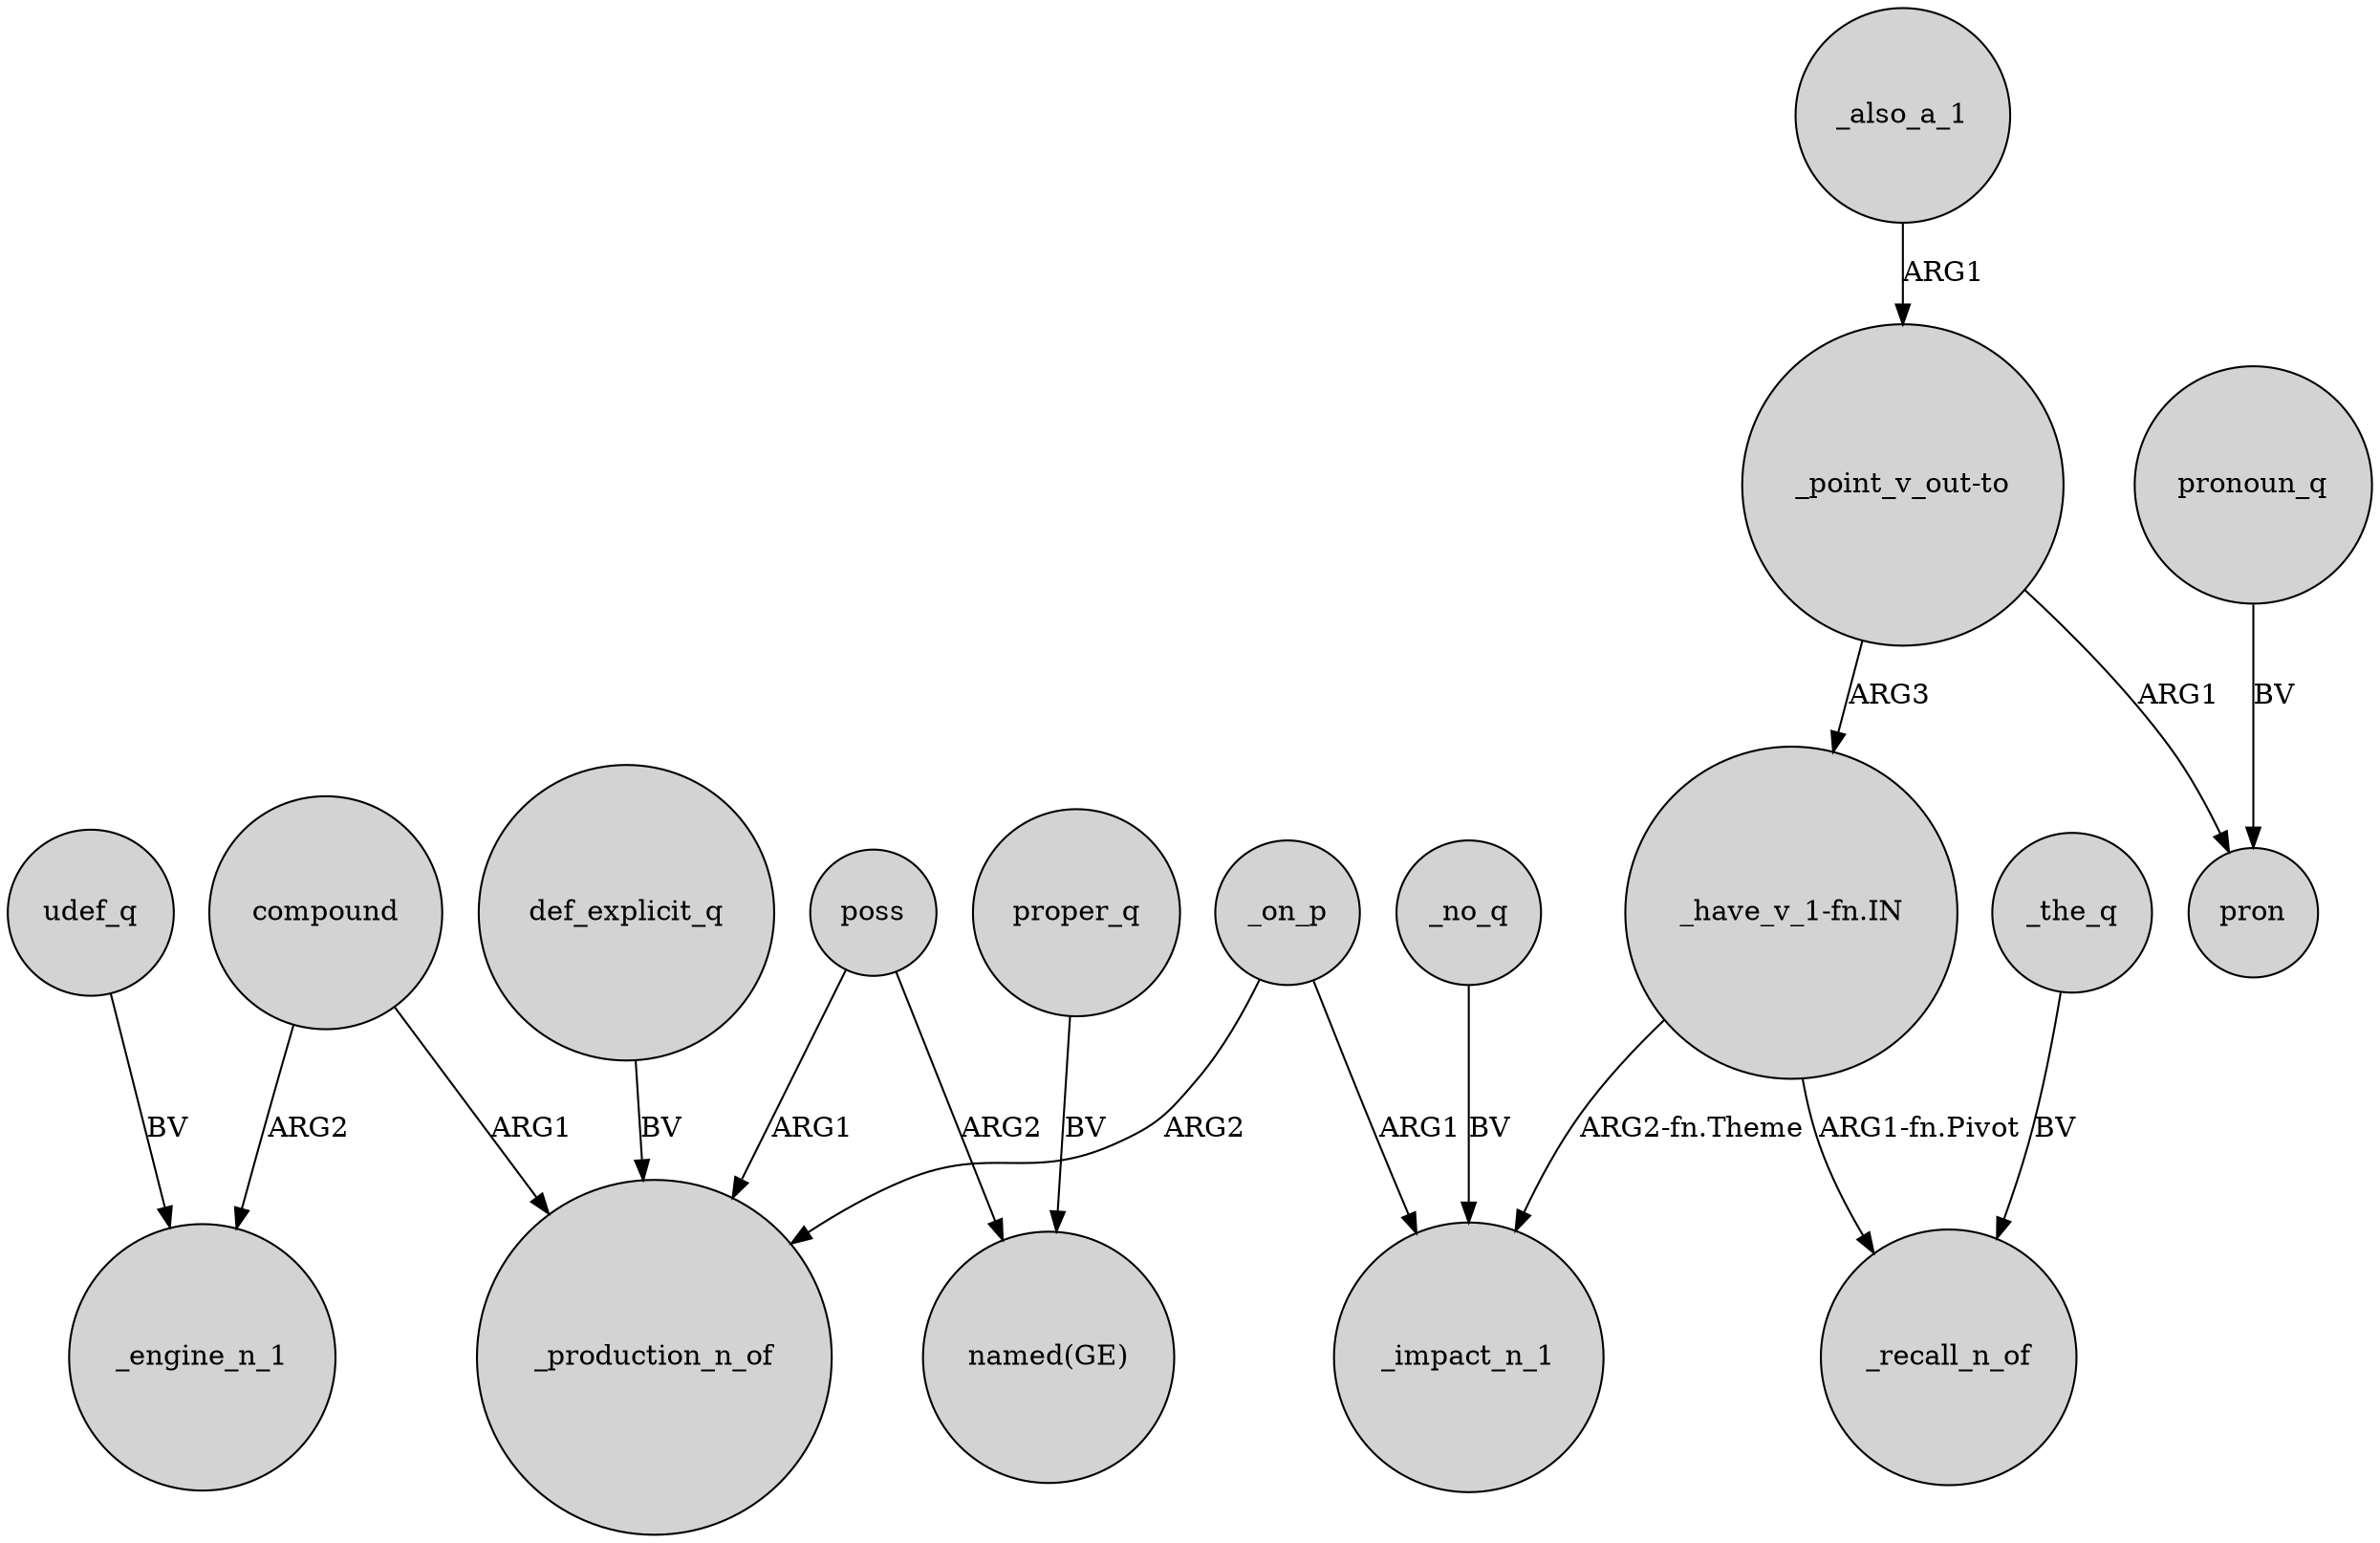digraph {
	node [shape=circle style=filled]
	compound -> _engine_n_1 [label=ARG2]
	udef_q -> _engine_n_1 [label=BV]
	def_explicit_q -> _production_n_of [label=BV]
	poss -> _production_n_of [label=ARG1]
	_on_p -> _impact_n_1 [label=ARG1]
	_the_q -> _recall_n_of [label=BV]
	compound -> _production_n_of [label=ARG1]
	pronoun_q -> pron [label=BV]
	_on_p -> _production_n_of [label=ARG2]
	"_have_v_1-fn.IN" -> _recall_n_of [label="ARG1-fn.Pivot"]
	"_point_v_out-to" -> pron [label=ARG1]
	"_have_v_1-fn.IN" -> _impact_n_1 [label="ARG2-fn.Theme"]
	proper_q -> "named(GE)" [label=BV]
	poss -> "named(GE)" [label=ARG2]
	_no_q -> _impact_n_1 [label=BV]
	_also_a_1 -> "_point_v_out-to" [label=ARG1]
	"_point_v_out-to" -> "_have_v_1-fn.IN" [label=ARG3]
}
